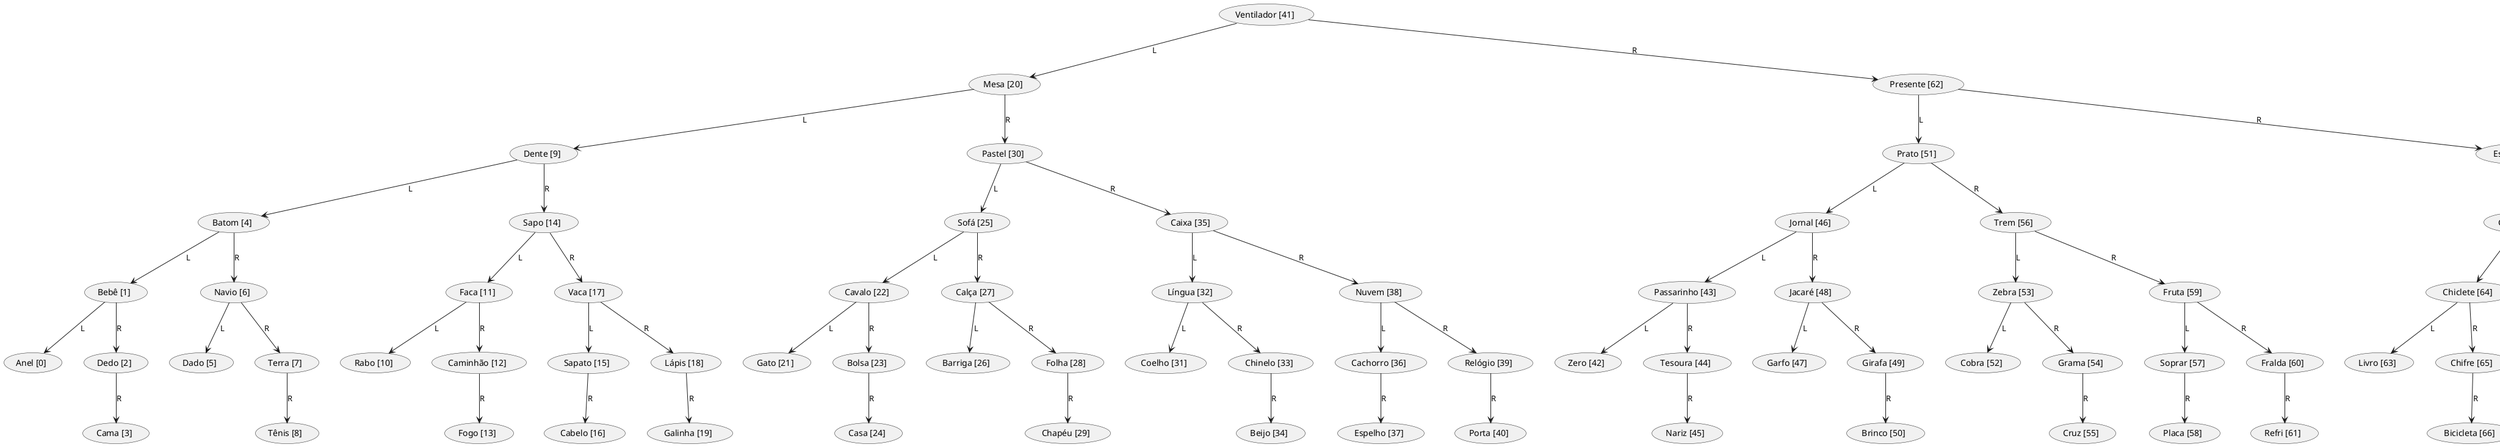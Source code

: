 @startuml
top to bottom direction
(Ventilador [41]) --> (Mesa [20]) : L
(Ventilador [41]) --> (Presente [62]) : R
(Mesa [20]) --> (Dente [9]) : L
(Mesa [20]) --> (Pastel [30]) : R
(Dente [9]) --> (Batom [4]) : L
(Dente [9]) --> (Sapo [14]) : R
(Batom [4]) --> (Bebê [1]) : L
(Batom [4]) --> (Navio [6]) : R
(Bebê [1]) --> (Anel [0]) : L
(Bebê [1]) --> (Dedo [2]) : R
(Dedo [2]) --> (Cama [3]) : R
(Navio [6]) --> (Dado [5]) : L
(Navio [6]) --> (Terra [7]) : R
(Terra [7]) --> (Tênis [8]) : R
(Sapo [14]) --> (Faca [11]) : L
(Sapo [14]) --> (Vaca [17]) : R
(Faca [11]) --> (Rabo [10]) : L
(Faca [11]) --> (Caminhão [12]) : R
(Caminhão [12]) --> (Fogo [13]) : R
(Vaca [17]) --> (Sapato [15]) : L
(Vaca [17]) --> (Lápis [18]) : R
(Sapato [15]) --> (Cabelo [16]) : R
(Lápis [18]) --> (Galinha [19]) : R
(Pastel [30]) --> (Sofá [25]) : L
(Pastel [30]) --> (Caixa [35]) : R
(Sofá [25]) --> (Cavalo [22]) : L
(Sofá [25]) --> (Calça [27]) : R
(Cavalo [22]) --> (Gato [21]) : L
(Cavalo [22]) --> (Bolsa [23]) : R
(Bolsa [23]) --> (Casa [24]) : R
(Calça [27]) --> (Barriga [26]) : L
(Calça [27]) --> (Folha [28]) : R
(Folha [28]) --> (Chapéu [29]) : R
(Caixa [35]) --> (Língua [32]) : L
(Caixa [35]) --> (Nuvem [38]) : R
(Língua [32]) --> (Coelho [31]) : L
(Língua [32]) --> (Chinelo [33]) : R
(Chinelo [33]) --> (Beijo [34]) : R
(Nuvem [38]) --> (Cachorro [36]) : L
(Nuvem [38]) --> (Relógio [39]) : R
(Cachorro [36]) --> (Espelho [37]) : R
(Relógio [39]) --> (Porta [40]) : R
(Presente [62]) --> (Prato [51]) : L
(Presente [62]) --> (Escrever [73]) : R
(Prato [51]) --> (Jornal [46]) : L
(Prato [51]) --> (Trem [56]) : R
(Jornal [46]) --> (Passarinho [43]) : L
(Jornal [46]) --> (Jacaré [48]) : R
(Passarinho [43]) --> (Zero [42]) : L
(Passarinho [43]) --> (Tesoura [44]) : R
(Tesoura [44]) --> (Nariz [45]) : R
(Jacaré [48]) --> (Garfo [47]) : L
(Jacaré [48]) --> (Girafa [49]) : R
(Girafa [49]) --> (Brinco [50]) : R
(Trem [56]) --> (Zebra [53]) : L
(Trem [56]) --> (Fruta [59]) : R
(Zebra [53]) --> (Cobra [52]) : L
(Zebra [53]) --> (Grama [54]) : R
(Grama [54]) --> (Cruz [55]) : R
(Fruta [59]) --> (Soprar [57]) : L
(Fruta [59]) --> (Fralda [60]) : R
(Soprar [57]) --> (Placa [58]) : R
(Fralda [60]) --> (Refri [61]) : R
(Escrever [73]) --> (Gritar [67]) : L
(Escrever [73]) --> (Vidro [78]) : R
(Gritar [67]) --> (Chiclete [64]) : L
(Gritar [67]) --> (Plástico [70]) : R
(Chiclete [64]) --> (Livro [63]) : L
(Chiclete [64]) --> (Chifre [65]) : R
(Chifre [65]) --> (Bicicleta [66]) : R
(Plástico [70]) --> (Bruxa [68]) : L
(Plástico [70]) --> (Igreja [71]) : R
(Bruxa [68]) --> (Letra [69]) : R
(Igreja [71]) --> (Flor [72]) : R
(Vidro [78]) --> (Magro [75]) : L
(Vidro [78]) --> (Floresta [81]) : R
(Magro [75]) --> (Dragão [74]) : L
(Magro [75]) --> (Estrela [76]) : R
(Estrela [76]) --> (Pedra [77]) : R
(Floresta [81]) --> (Microfone [79]) : L
(Floresta [81]) --> (Biblioteca [82]) : R
(Microfone [79]) --> (Colher [80]) : R
(Biblioteca [82]) --> (Travesseiro [83]) : R
@enduml
